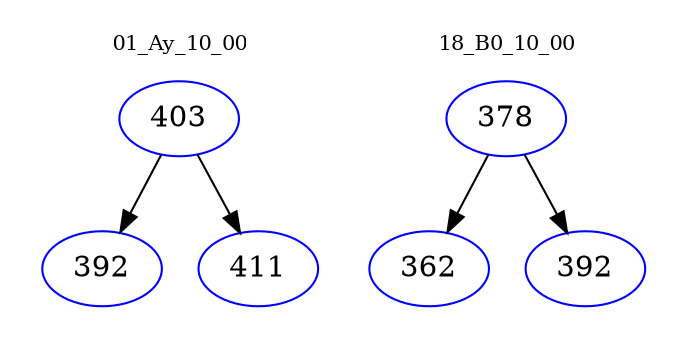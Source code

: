 digraph{
subgraph cluster_0 {
color = white
label = "01_Ay_10_00";
fontsize=10;
T0_403 [label="403", color="blue"]
T0_403 -> T0_392 [color="black"]
T0_392 [label="392", color="blue"]
T0_403 -> T0_411 [color="black"]
T0_411 [label="411", color="blue"]
}
subgraph cluster_1 {
color = white
label = "18_B0_10_00";
fontsize=10;
T1_378 [label="378", color="blue"]
T1_378 -> T1_362 [color="black"]
T1_362 [label="362", color="blue"]
T1_378 -> T1_392 [color="black"]
T1_392 [label="392", color="blue"]
}
}
